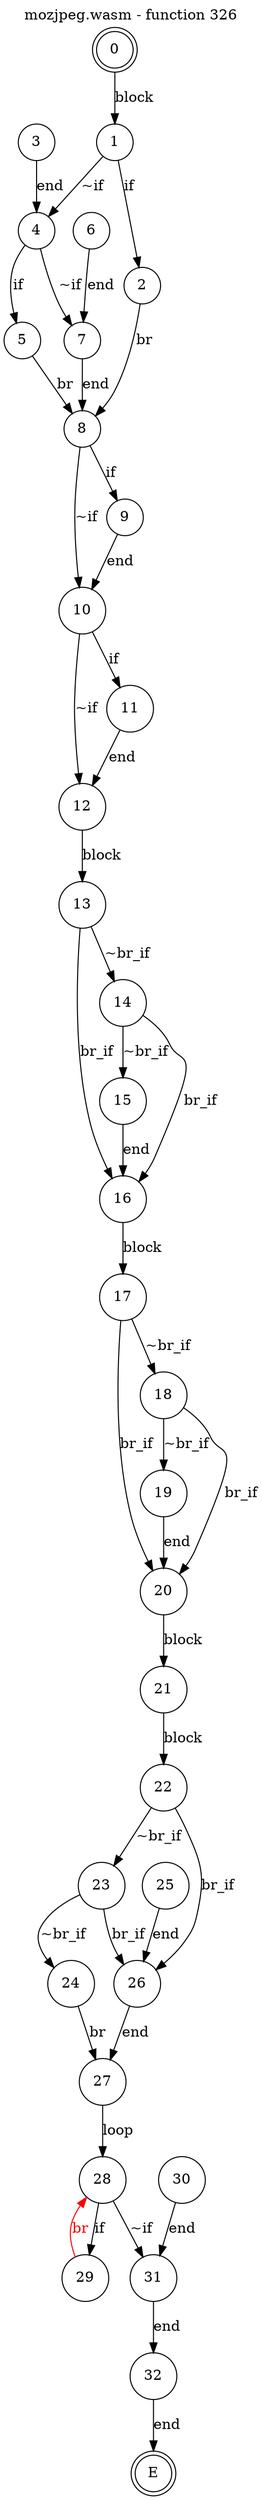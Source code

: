 digraph finite_state_machine {
    label = "mozjpeg.wasm - function 326"
    labelloc =  t
    labelfontsize = 16
    labelfontcolor = black
    labelfontname = "Helvetica"
    node [shape = doublecircle]; 0 E ;
    node [shape = circle];
    0 -> 1[label="block"];
    1 -> 2[label="if"];
    1 -> 4[label="~if"];
    2 -> 8[label="br"];
    3 -> 4[label="end"];
    4 -> 5[label="if"];
    4 -> 7[label="~if"];
    5 -> 8[label="br"];
    6 -> 7[label="end"];
    7 -> 8[label="end"];
    8 -> 9[label="if"];
    8 -> 10[label="~if"];
    9 -> 10[label="end"];
    10 -> 11[label="if"];
    10 -> 12[label="~if"];
    11 -> 12[label="end"];
    12 -> 13[label="block"];
    13 -> 14[label="~br_if"];
    13 -> 16[label="br_if"];
    14 -> 15[label="~br_if"];
    14 -> 16[label="br_if"];
    15 -> 16[label="end"];
    16 -> 17[label="block"];
    17 -> 18[label="~br_if"];
    17 -> 20[label="br_if"];
    18 -> 19[label="~br_if"];
    18 -> 20[label="br_if"];
    19 -> 20[label="end"];
    20 -> 21[label="block"];
    21 -> 22[label="block"];
    22 -> 23[label="~br_if"];
    22 -> 26[label="br_if"];
    23 -> 24[label="~br_if"];
    23 -> 26[label="br_if"];
    24 -> 27[label="br"];
    25 -> 26[label="end"];
    26 -> 27[label="end"];
    27 -> 28[label="loop"];
    28 -> 29[label="if"];
    28 -> 31[label="~if"];
    29 -> 28[color="red" fontcolor="red" label="br"];
    30 -> 31[label="end"];
    31 -> 32[label="end"];
    32 -> E[label="end"];
}

